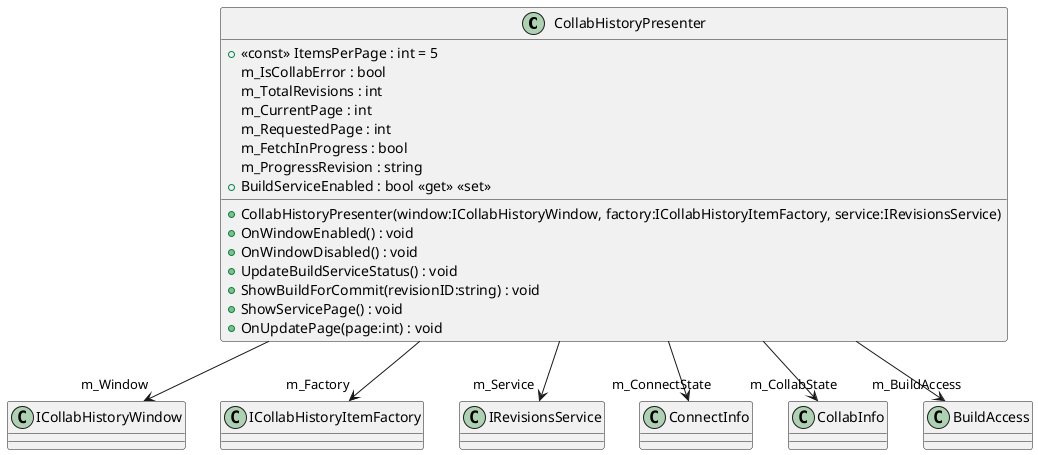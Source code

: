 @startuml
class CollabHistoryPresenter {
    + <<const>> ItemsPerPage : int = 5
    m_IsCollabError : bool
    m_TotalRevisions : int
    m_CurrentPage : int
    m_RequestedPage : int
    m_FetchInProgress : bool
    m_ProgressRevision : string
    + BuildServiceEnabled : bool <<get>> <<set>>
    + CollabHistoryPresenter(window:ICollabHistoryWindow, factory:ICollabHistoryItemFactory, service:IRevisionsService)
    + OnWindowEnabled() : void
    + OnWindowDisabled() : void
    + UpdateBuildServiceStatus() : void
    + ShowBuildForCommit(revisionID:string) : void
    + ShowServicePage() : void
    + OnUpdatePage(page:int) : void
}
CollabHistoryPresenter --> "m_Window" ICollabHistoryWindow
CollabHistoryPresenter --> "m_Factory" ICollabHistoryItemFactory
CollabHistoryPresenter --> "m_Service" IRevisionsService
CollabHistoryPresenter --> "m_ConnectState" ConnectInfo
CollabHistoryPresenter --> "m_CollabState" CollabInfo
CollabHistoryPresenter --> "m_BuildAccess" BuildAccess
@enduml
